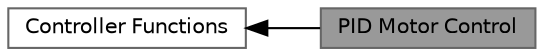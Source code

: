 digraph "PID Motor Control"
{
 // LATEX_PDF_SIZE
  bgcolor="transparent";
  edge [fontname=Helvetica,fontsize=10,labelfontname=Helvetica,labelfontsize=10];
  node [fontname=Helvetica,fontsize=10,shape=box,height=0.2,width=0.4];
  rankdir=LR;
  Node1 [id="Node000001",label="PID Motor Control",height=0.2,width=0.4,color="gray40", fillcolor="grey60", style="filled", fontcolor="black",tooltip=" "];
  Node2 [id="Node000002",label="Controller Functions",height=0.2,width=0.4,color="grey40", fillcolor="white", style="filled",URL="$group__group_controller.html",tooltip=" "];
  Node2->Node1 [shape=plaintext, dir="back", style="solid"];
}
